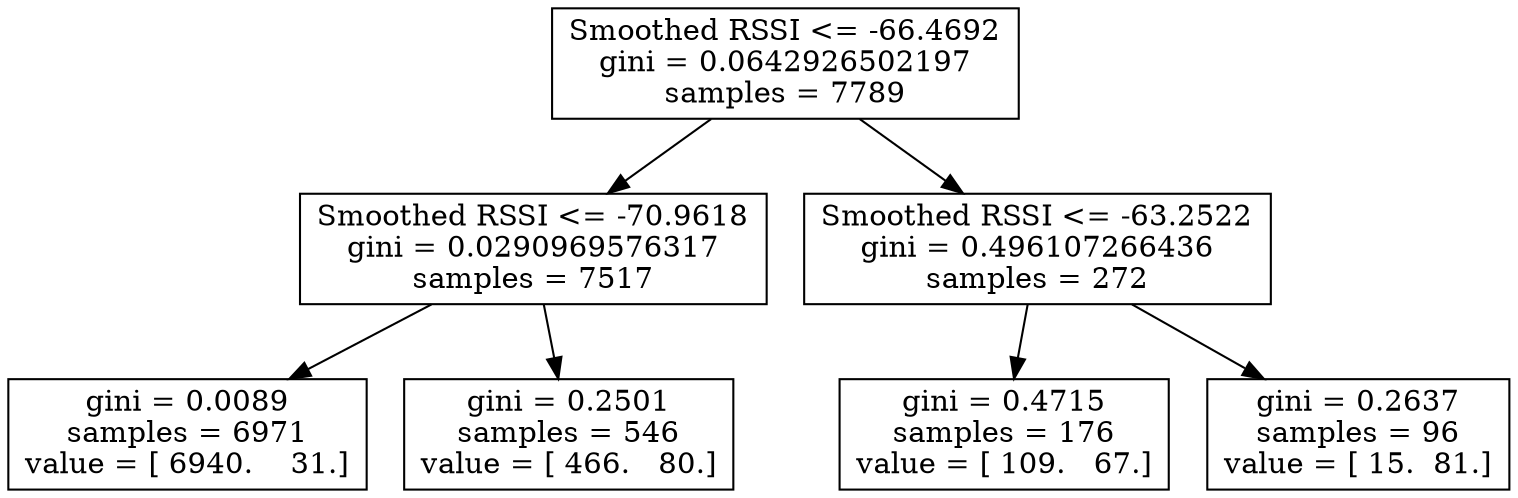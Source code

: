 digraph Tree {
0 [label="Smoothed RSSI <= -66.4692\ngini = 0.0642926502197\nsamples = 7789", shape="box"] ;
1 [label="Smoothed RSSI <= -70.9618\ngini = 0.0290969576317\nsamples = 7517", shape="box"] ;
0 -> 1 ;
2 [label="gini = 0.0089\nsamples = 6971\nvalue = [ 6940.    31.]", shape="box"] ;
1 -> 2 ;
3 [label="gini = 0.2501\nsamples = 546\nvalue = [ 466.   80.]", shape="box"] ;
1 -> 3 ;
4 [label="Smoothed RSSI <= -63.2522\ngini = 0.496107266436\nsamples = 272", shape="box"] ;
0 -> 4 ;
5 [label="gini = 0.4715\nsamples = 176\nvalue = [ 109.   67.]", shape="box"] ;
4 -> 5 ;
6 [label="gini = 0.2637\nsamples = 96\nvalue = [ 15.  81.]", shape="box"] ;
4 -> 6 ;
}